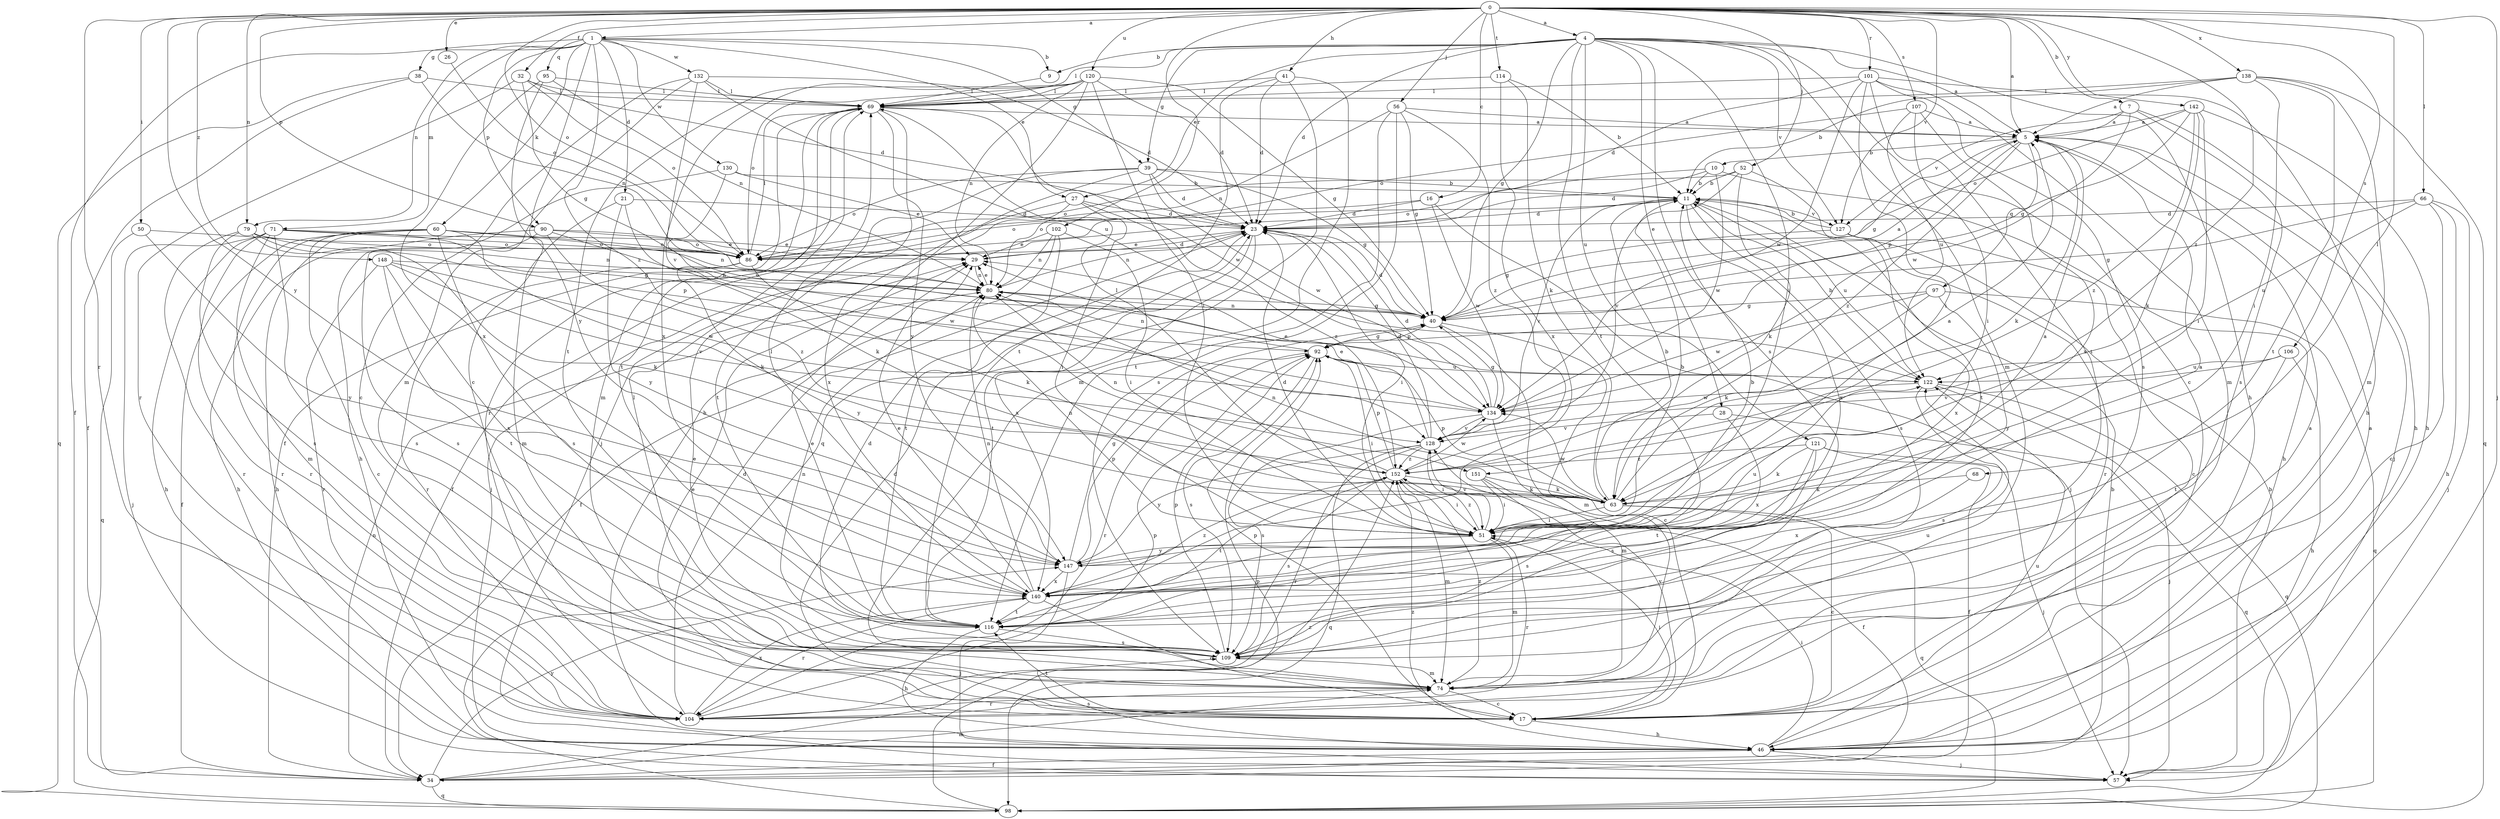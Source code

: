 strict digraph  {
0;
1;
4;
5;
7;
9;
10;
11;
16;
17;
21;
23;
26;
27;
28;
29;
32;
34;
38;
39;
40;
41;
46;
50;
51;
52;
56;
57;
60;
63;
66;
68;
69;
71;
74;
79;
80;
86;
90;
92;
95;
97;
98;
101;
102;
104;
106;
107;
109;
114;
116;
120;
121;
122;
127;
128;
130;
132;
134;
138;
140;
142;
147;
148;
151;
152;
0 -> 1  [label=a];
0 -> 4  [label=a];
0 -> 5  [label=a];
0 -> 7  [label=b];
0 -> 16  [label=c];
0 -> 26  [label=e];
0 -> 32  [label=f];
0 -> 41  [label=h];
0 -> 50  [label=i];
0 -> 52  [label=j];
0 -> 56  [label=j];
0 -> 57  [label=j];
0 -> 66  [label=l];
0 -> 68  [label=l];
0 -> 79  [label=n];
0 -> 86  [label=o];
0 -> 90  [label=p];
0 -> 101  [label=r];
0 -> 102  [label=r];
0 -> 104  [label=r];
0 -> 106  [label=s];
0 -> 107  [label=s];
0 -> 114  [label=t];
0 -> 120  [label=u];
0 -> 127  [label=v];
0 -> 138  [label=x];
0 -> 142  [label=y];
0 -> 147  [label=y];
0 -> 148  [label=z];
0 -> 151  [label=z];
1 -> 9  [label=b];
1 -> 17  [label=c];
1 -> 21  [label=d];
1 -> 27  [label=e];
1 -> 34  [label=f];
1 -> 38  [label=g];
1 -> 39  [label=g];
1 -> 60  [label=k];
1 -> 71  [label=m];
1 -> 79  [label=n];
1 -> 90  [label=p];
1 -> 95  [label=q];
1 -> 130  [label=w];
1 -> 132  [label=w];
1 -> 151  [label=z];
4 -> 5  [label=a];
4 -> 9  [label=b];
4 -> 17  [label=c];
4 -> 23  [label=d];
4 -> 27  [label=e];
4 -> 28  [label=e];
4 -> 39  [label=g];
4 -> 40  [label=g];
4 -> 46  [label=h];
4 -> 51  [label=i];
4 -> 69  [label=l];
4 -> 74  [label=m];
4 -> 109  [label=s];
4 -> 116  [label=t];
4 -> 121  [label=u];
4 -> 127  [label=v];
5 -> 10  [label=b];
5 -> 40  [label=g];
5 -> 57  [label=j];
5 -> 63  [label=k];
5 -> 92  [label=p];
5 -> 97  [label=q];
5 -> 152  [label=z];
7 -> 5  [label=a];
7 -> 46  [label=h];
7 -> 109  [label=s];
7 -> 127  [label=v];
7 -> 134  [label=w];
9 -> 69  [label=l];
10 -> 11  [label=b];
10 -> 23  [label=d];
10 -> 46  [label=h];
10 -> 86  [label=o];
10 -> 134  [label=w];
11 -> 23  [label=d];
11 -> 86  [label=o];
11 -> 109  [label=s];
11 -> 122  [label=u];
11 -> 127  [label=v];
11 -> 128  [label=v];
11 -> 140  [label=x];
16 -> 23  [label=d];
16 -> 57  [label=j];
16 -> 86  [label=o];
16 -> 134  [label=w];
17 -> 5  [label=a];
17 -> 23  [label=d];
17 -> 29  [label=e];
17 -> 46  [label=h];
17 -> 51  [label=i];
17 -> 92  [label=p];
17 -> 116  [label=t];
17 -> 128  [label=v];
21 -> 23  [label=d];
21 -> 63  [label=k];
21 -> 74  [label=m];
21 -> 147  [label=y];
23 -> 29  [label=e];
23 -> 51  [label=i];
23 -> 80  [label=n];
23 -> 116  [label=t];
23 -> 140  [label=x];
26 -> 86  [label=o];
27 -> 23  [label=d];
27 -> 34  [label=f];
27 -> 51  [label=i];
27 -> 57  [label=j];
27 -> 152  [label=z];
28 -> 98  [label=q];
28 -> 128  [label=v];
28 -> 140  [label=x];
29 -> 23  [label=d];
29 -> 80  [label=n];
32 -> 23  [label=d];
32 -> 40  [label=g];
32 -> 69  [label=l];
32 -> 86  [label=o];
32 -> 104  [label=r];
34 -> 11  [label=b];
34 -> 74  [label=m];
34 -> 80  [label=n];
34 -> 98  [label=q];
34 -> 147  [label=y];
34 -> 152  [label=z];
38 -> 34  [label=f];
38 -> 69  [label=l];
38 -> 80  [label=n];
38 -> 98  [label=q];
39 -> 11  [label=b];
39 -> 23  [label=d];
39 -> 40  [label=g];
39 -> 86  [label=o];
39 -> 116  [label=t];
39 -> 134  [label=w];
39 -> 140  [label=x];
40 -> 5  [label=a];
40 -> 17  [label=c];
40 -> 23  [label=d];
40 -> 74  [label=m];
40 -> 80  [label=n];
40 -> 92  [label=p];
41 -> 23  [label=d];
41 -> 69  [label=l];
41 -> 74  [label=m];
41 -> 98  [label=q];
41 -> 116  [label=t];
46 -> 34  [label=f];
46 -> 51  [label=i];
46 -> 57  [label=j];
46 -> 109  [label=s];
46 -> 122  [label=u];
46 -> 152  [label=z];
50 -> 86  [label=o];
50 -> 98  [label=q];
50 -> 147  [label=y];
51 -> 5  [label=a];
51 -> 11  [label=b];
51 -> 23  [label=d];
51 -> 74  [label=m];
51 -> 80  [label=n];
51 -> 104  [label=r];
51 -> 128  [label=v];
51 -> 147  [label=y];
51 -> 152  [label=z];
52 -> 11  [label=b];
52 -> 63  [label=k];
52 -> 86  [label=o];
52 -> 116  [label=t];
52 -> 128  [label=v];
56 -> 5  [label=a];
56 -> 40  [label=g];
56 -> 80  [label=n];
56 -> 109  [label=s];
56 -> 116  [label=t];
56 -> 152  [label=z];
57 -> 11  [label=b];
60 -> 17  [label=c];
60 -> 34  [label=f];
60 -> 46  [label=h];
60 -> 63  [label=k];
60 -> 80  [label=n];
60 -> 86  [label=o];
60 -> 104  [label=r];
60 -> 109  [label=s];
63 -> 5  [label=a];
63 -> 11  [label=b];
63 -> 17  [label=c];
63 -> 51  [label=i];
63 -> 80  [label=n];
63 -> 92  [label=p];
63 -> 98  [label=q];
63 -> 134  [label=w];
66 -> 17  [label=c];
66 -> 23  [label=d];
66 -> 40  [label=g];
66 -> 46  [label=h];
66 -> 57  [label=j];
66 -> 122  [label=u];
68 -> 63  [label=k];
68 -> 140  [label=x];
69 -> 5  [label=a];
69 -> 34  [label=f];
69 -> 57  [label=j];
69 -> 74  [label=m];
69 -> 104  [label=r];
69 -> 116  [label=t];
69 -> 134  [label=w];
69 -> 147  [label=y];
71 -> 29  [label=e];
71 -> 40  [label=g];
71 -> 46  [label=h];
71 -> 57  [label=j];
71 -> 74  [label=m];
71 -> 86  [label=o];
71 -> 104  [label=r];
71 -> 109  [label=s];
74 -> 17  [label=c];
74 -> 69  [label=l];
74 -> 104  [label=r];
74 -> 122  [label=u];
74 -> 152  [label=z];
79 -> 63  [label=k];
79 -> 80  [label=n];
79 -> 86  [label=o];
79 -> 92  [label=p];
79 -> 104  [label=r];
79 -> 109  [label=s];
80 -> 29  [label=e];
80 -> 40  [label=g];
86 -> 63  [label=k];
86 -> 69  [label=l];
86 -> 104  [label=r];
86 -> 147  [label=y];
90 -> 29  [label=e];
90 -> 46  [label=h];
90 -> 86  [label=o];
90 -> 109  [label=s];
90 -> 134  [label=w];
90 -> 152  [label=z];
92 -> 40  [label=g];
92 -> 51  [label=i];
92 -> 80  [label=n];
92 -> 104  [label=r];
92 -> 109  [label=s];
92 -> 122  [label=u];
95 -> 69  [label=l];
95 -> 80  [label=n];
95 -> 140  [label=x];
95 -> 147  [label=y];
97 -> 40  [label=g];
97 -> 63  [label=k];
97 -> 98  [label=q];
97 -> 134  [label=w];
97 -> 147  [label=y];
98 -> 92  [label=p];
101 -> 23  [label=d];
101 -> 46  [label=h];
101 -> 51  [label=i];
101 -> 69  [label=l];
101 -> 74  [label=m];
101 -> 109  [label=s];
101 -> 116  [label=t];
101 -> 134  [label=w];
102 -> 29  [label=e];
102 -> 34  [label=f];
102 -> 51  [label=i];
102 -> 80  [label=n];
102 -> 116  [label=t];
104 -> 5  [label=a];
104 -> 23  [label=d];
104 -> 92  [label=p];
104 -> 140  [label=x];
106 -> 46  [label=h];
106 -> 116  [label=t];
106 -> 122  [label=u];
106 -> 128  [label=v];
107 -> 5  [label=a];
107 -> 51  [label=i];
107 -> 86  [label=o];
107 -> 122  [label=u];
107 -> 140  [label=x];
109 -> 23  [label=d];
109 -> 29  [label=e];
109 -> 74  [label=m];
109 -> 80  [label=n];
109 -> 92  [label=p];
114 -> 11  [label=b];
114 -> 63  [label=k];
114 -> 69  [label=l];
114 -> 140  [label=x];
116 -> 29  [label=e];
116 -> 46  [label=h];
116 -> 109  [label=s];
120 -> 23  [label=d];
120 -> 40  [label=g];
120 -> 46  [label=h];
120 -> 51  [label=i];
120 -> 69  [label=l];
120 -> 80  [label=n];
120 -> 86  [label=o];
120 -> 116  [label=t];
120 -> 140  [label=x];
121 -> 34  [label=f];
121 -> 57  [label=j];
121 -> 63  [label=k];
121 -> 109  [label=s];
121 -> 116  [label=t];
121 -> 152  [label=z];
122 -> 11  [label=b];
122 -> 57  [label=j];
122 -> 98  [label=q];
122 -> 109  [label=s];
122 -> 134  [label=w];
127 -> 11  [label=b];
127 -> 17  [label=c];
127 -> 40  [label=g];
127 -> 104  [label=r];
127 -> 140  [label=x];
128 -> 23  [label=d];
128 -> 29  [label=e];
128 -> 51  [label=i];
128 -> 98  [label=q];
128 -> 104  [label=r];
128 -> 147  [label=y];
128 -> 152  [label=z];
130 -> 11  [label=b];
130 -> 29  [label=e];
130 -> 46  [label=h];
130 -> 122  [label=u];
132 -> 17  [label=c];
132 -> 23  [label=d];
132 -> 69  [label=l];
132 -> 74  [label=m];
132 -> 122  [label=u];
132 -> 128  [label=v];
134 -> 23  [label=d];
134 -> 29  [label=e];
134 -> 40  [label=g];
134 -> 74  [label=m];
134 -> 109  [label=s];
134 -> 128  [label=v];
138 -> 5  [label=a];
138 -> 11  [label=b];
138 -> 51  [label=i];
138 -> 69  [label=l];
138 -> 74  [label=m];
138 -> 98  [label=q];
138 -> 116  [label=t];
140 -> 5  [label=a];
140 -> 17  [label=c];
140 -> 29  [label=e];
140 -> 69  [label=l];
140 -> 80  [label=n];
140 -> 104  [label=r];
140 -> 116  [label=t];
140 -> 152  [label=z];
142 -> 5  [label=a];
142 -> 40  [label=g];
142 -> 46  [label=h];
142 -> 51  [label=i];
142 -> 63  [label=k];
142 -> 86  [label=o];
142 -> 152  [label=z];
147 -> 11  [label=b];
147 -> 40  [label=g];
147 -> 57  [label=j];
147 -> 92  [label=p];
147 -> 122  [label=u];
147 -> 140  [label=x];
148 -> 80  [label=n];
148 -> 104  [label=r];
148 -> 116  [label=t];
148 -> 128  [label=v];
148 -> 134  [label=w];
148 -> 140  [label=x];
151 -> 34  [label=f];
151 -> 51  [label=i];
151 -> 63  [label=k];
151 -> 109  [label=s];
152 -> 51  [label=i];
152 -> 63  [label=k];
152 -> 69  [label=l];
152 -> 74  [label=m];
152 -> 80  [label=n];
152 -> 92  [label=p];
152 -> 109  [label=s];
152 -> 116  [label=t];
152 -> 134  [label=w];
}

